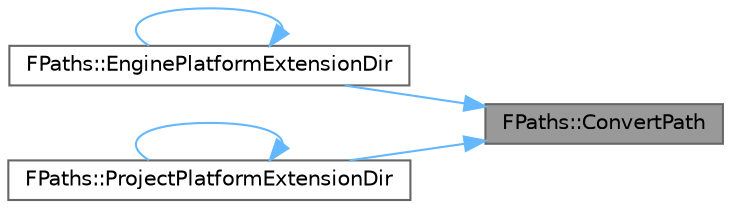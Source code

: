 digraph "FPaths::ConvertPath"
{
 // INTERACTIVE_SVG=YES
 // LATEX_PDF_SIZE
  bgcolor="transparent";
  edge [fontname=Helvetica,fontsize=10,labelfontname=Helvetica,labelfontsize=10];
  node [fontname=Helvetica,fontsize=10,shape=box,height=0.2,width=0.4];
  rankdir="RL";
  Node1 [id="Node000001",label="FPaths::ConvertPath",height=0.2,width=0.4,color="gray40", fillcolor="grey60", style="filled", fontcolor="black",tooltip="Converts a path with the given method."];
  Node1 -> Node2 [id="edge1_Node000001_Node000002",dir="back",color="steelblue1",style="solid",tooltip=" "];
  Node2 [id="Node000002",label="FPaths::EnginePlatformExtensionDir",height=0.2,width=0.4,color="grey40", fillcolor="white", style="filled",URL="$df/d4c/classFPaths.html#a663f6d8704e8276cd2fdbeb0fa3a026e",tooltip="Returns the directory where the engine's platform extensions resides for the given platform."];
  Node2 -> Node2 [id="edge2_Node000002_Node000002",dir="back",color="steelblue1",style="solid",tooltip=" "];
  Node1 -> Node3 [id="edge3_Node000001_Node000003",dir="back",color="steelblue1",style="solid",tooltip=" "];
  Node3 [id="Node000003",label="FPaths::ProjectPlatformExtensionDir",height=0.2,width=0.4,color="grey40", fillcolor="white", style="filled",URL="$df/d4c/classFPaths.html#a54981008f05d8cdfe753ec3978a3abf6",tooltip="Returns the directory where the project's platform extensions resides for the given platform."];
  Node3 -> Node3 [id="edge4_Node000003_Node000003",dir="back",color="steelblue1",style="solid",tooltip=" "];
}
